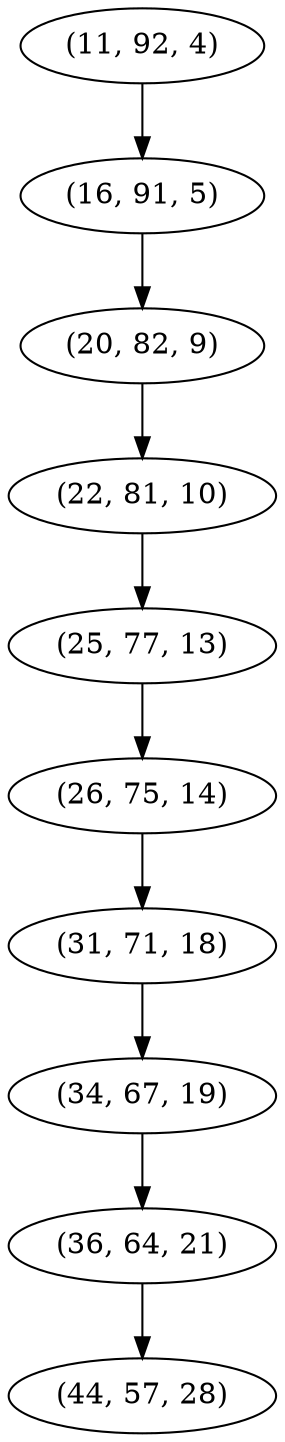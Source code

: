 digraph tree {
    "(11, 92, 4)";
    "(16, 91, 5)";
    "(20, 82, 9)";
    "(22, 81, 10)";
    "(25, 77, 13)";
    "(26, 75, 14)";
    "(31, 71, 18)";
    "(34, 67, 19)";
    "(36, 64, 21)";
    "(44, 57, 28)";
    "(11, 92, 4)" -> "(16, 91, 5)";
    "(16, 91, 5)" -> "(20, 82, 9)";
    "(20, 82, 9)" -> "(22, 81, 10)";
    "(22, 81, 10)" -> "(25, 77, 13)";
    "(25, 77, 13)" -> "(26, 75, 14)";
    "(26, 75, 14)" -> "(31, 71, 18)";
    "(31, 71, 18)" -> "(34, 67, 19)";
    "(34, 67, 19)" -> "(36, 64, 21)";
    "(36, 64, 21)" -> "(44, 57, 28)";
}
